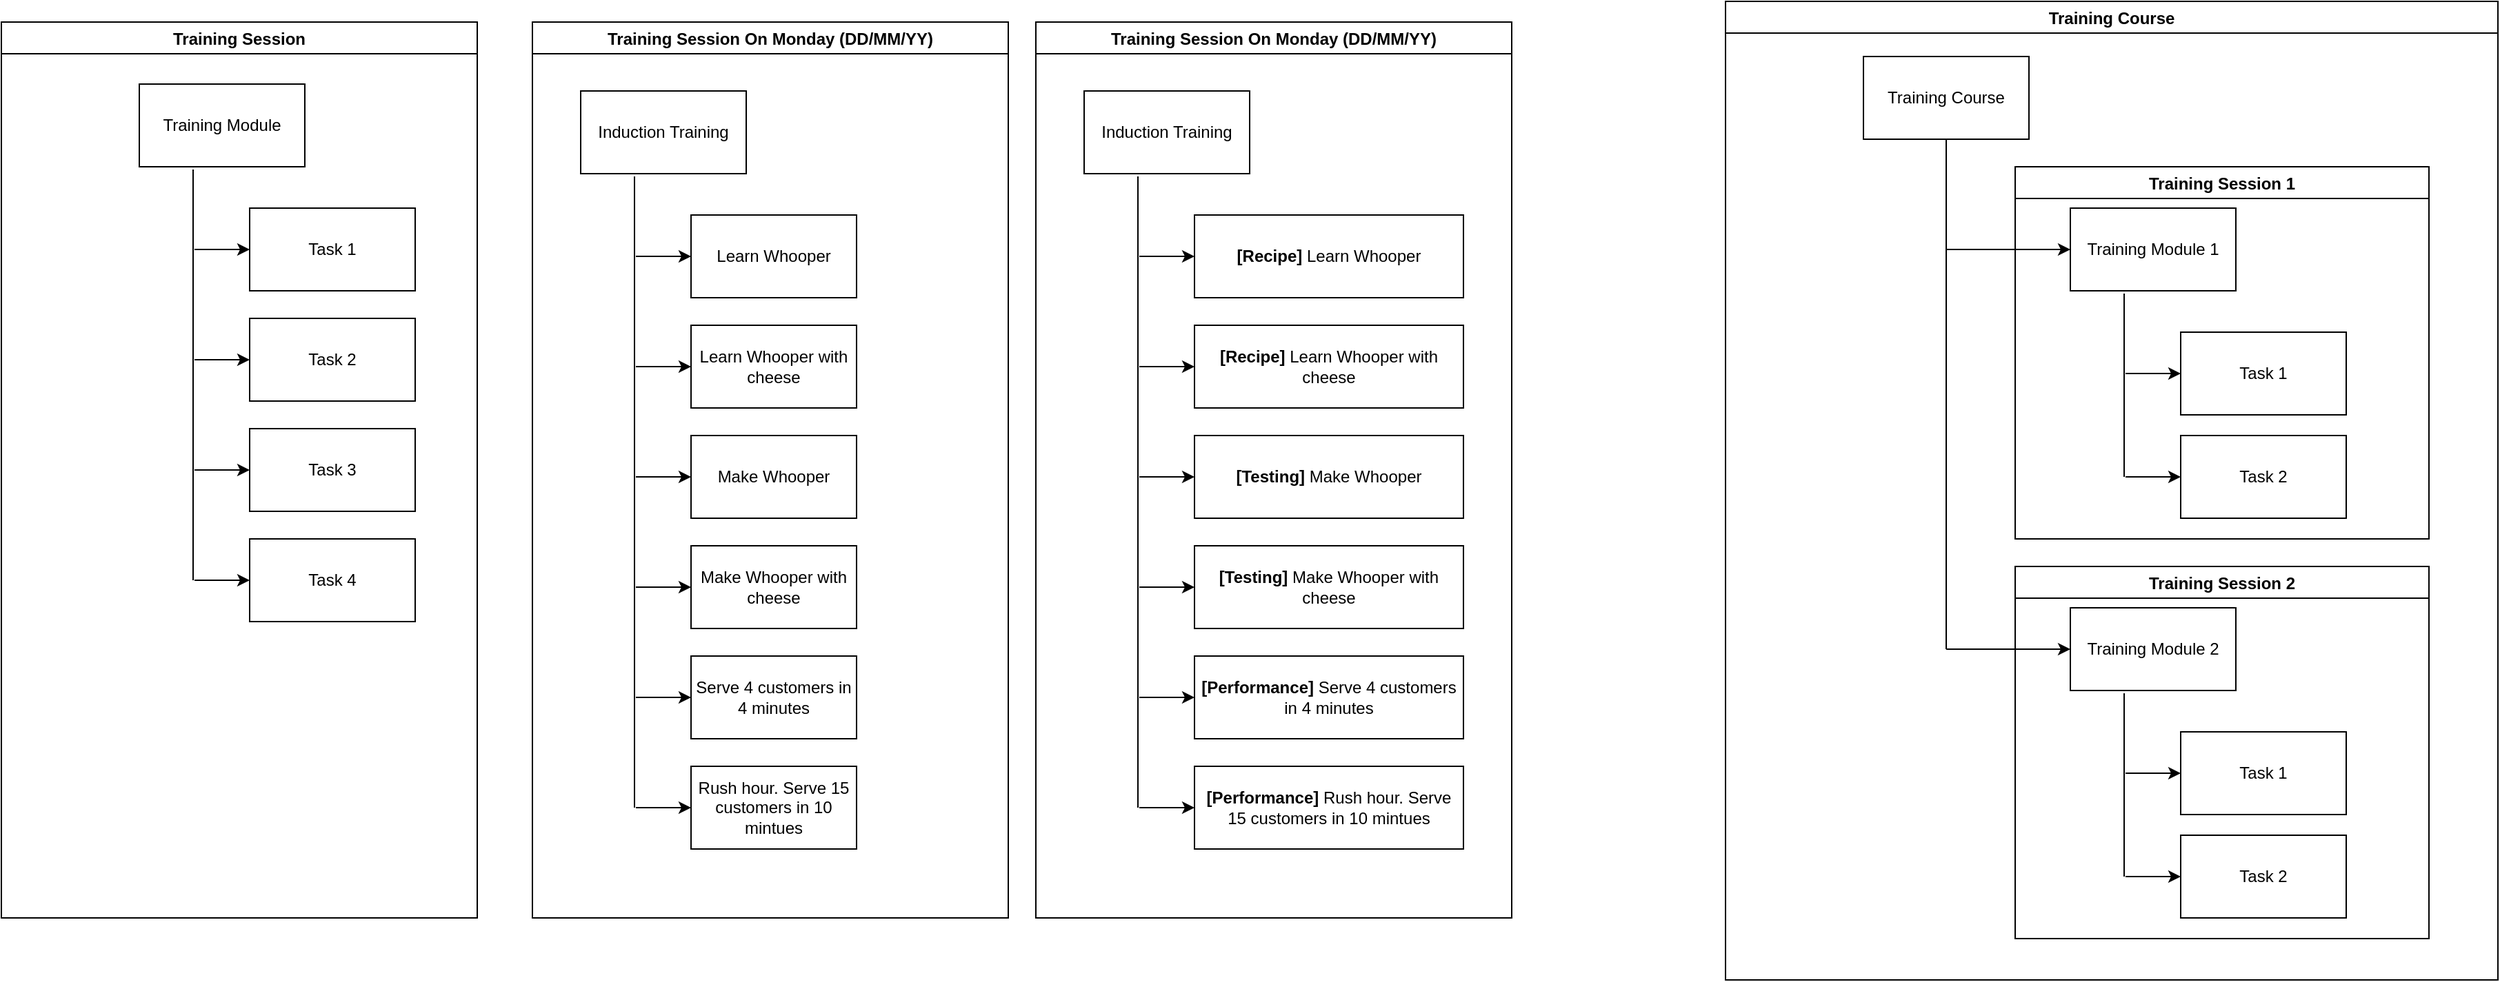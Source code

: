 <mxfile version="14.6.6" type="google" pages="2"><diagram id="1hobaznEfUaP74dk8h9I" name="Training Structure"><mxGraphModel dx="1673" dy="896" grid="1" gridSize="10" guides="1" tooltips="1" connect="1" arrows="1" fold="1" page="1" pageScale="1" pageWidth="850" pageHeight="1100" math="0" shadow="0"><root><mxCell id="0"/><mxCell id="1" parent="0"/><mxCell id="EHUDh-WfIzJsCBd-POkv-1" value="Training Module" style="rounded=0;whiteSpace=wrap;html=1;" parent="1" vertex="1"><mxGeometry x="140" y="250" width="120" height="60" as="geometry"/></mxCell><mxCell id="nPXdrbMJtMetCZ8ZIt15-2" value="Task 1" style="rounded=0;whiteSpace=wrap;html=1;" parent="1" vertex="1"><mxGeometry x="220" y="340" width="120" height="60" as="geometry"/></mxCell><mxCell id="nPXdrbMJtMetCZ8ZIt15-3" value="" style="endArrow=none;html=1;entryX=0.325;entryY=1.033;entryDx=0;entryDy=0;entryPerimeter=0;" parent="1" target="EHUDh-WfIzJsCBd-POkv-1" edge="1"><mxGeometry width="50" height="50" relative="1" as="geometry"><mxPoint x="179" y="610" as="sourcePoint"/><mxPoint x="210" y="320" as="targetPoint"/></mxGeometry></mxCell><mxCell id="nPXdrbMJtMetCZ8ZIt15-4" value="" style="endArrow=classic;html=1;entryX=0;entryY=0.5;entryDx=0;entryDy=0;" parent="1" target="nPXdrbMJtMetCZ8ZIt15-2" edge="1"><mxGeometry width="50" height="50" relative="1" as="geometry"><mxPoint x="180" y="370" as="sourcePoint"/><mxPoint x="220" y="370" as="targetPoint"/></mxGeometry></mxCell><mxCell id="nPXdrbMJtMetCZ8ZIt15-5" value="Task 2" style="rounded=0;whiteSpace=wrap;html=1;" parent="1" vertex="1"><mxGeometry x="220" y="420" width="120" height="60" as="geometry"/></mxCell><mxCell id="nPXdrbMJtMetCZ8ZIt15-6" value="" style="endArrow=classic;html=1;entryX=0;entryY=0.5;entryDx=0;entryDy=0;" parent="1" target="nPXdrbMJtMetCZ8ZIt15-5" edge="1"><mxGeometry width="50" height="50" relative="1" as="geometry"><mxPoint x="180" y="450" as="sourcePoint"/><mxPoint x="220" y="450" as="targetPoint"/></mxGeometry></mxCell><mxCell id="nPXdrbMJtMetCZ8ZIt15-7" value="Task 3" style="rounded=0;whiteSpace=wrap;html=1;" parent="1" vertex="1"><mxGeometry x="220" y="500" width="120" height="60" as="geometry"/></mxCell><mxCell id="nPXdrbMJtMetCZ8ZIt15-8" value="" style="endArrow=classic;html=1;entryX=0;entryY=0.5;entryDx=0;entryDy=0;" parent="1" target="nPXdrbMJtMetCZ8ZIt15-7" edge="1"><mxGeometry width="50" height="50" relative="1" as="geometry"><mxPoint x="180" y="530" as="sourcePoint"/><mxPoint x="220" y="530" as="targetPoint"/></mxGeometry></mxCell><mxCell id="nPXdrbMJtMetCZ8ZIt15-9" value="Task 4" style="rounded=0;whiteSpace=wrap;html=1;" parent="1" vertex="1"><mxGeometry x="220" y="580" width="120" height="60" as="geometry"/></mxCell><mxCell id="nPXdrbMJtMetCZ8ZIt15-10" value="" style="endArrow=classic;html=1;entryX=0;entryY=0.5;entryDx=0;entryDy=0;" parent="1" target="nPXdrbMJtMetCZ8ZIt15-9" edge="1"><mxGeometry width="50" height="50" relative="1" as="geometry"><mxPoint x="180" y="610" as="sourcePoint"/><mxPoint x="220" y="610" as="targetPoint"/></mxGeometry></mxCell><mxCell id="nPXdrbMJtMetCZ8ZIt15-13" value="Induction Training" style="rounded=0;whiteSpace=wrap;html=1;" parent="1" vertex="1"><mxGeometry x="460" y="255" width="120" height="60" as="geometry"/></mxCell><mxCell id="nPXdrbMJtMetCZ8ZIt15-14" value="Learn Whooper" style="rounded=0;whiteSpace=wrap;html=1;" parent="1" vertex="1"><mxGeometry x="540" y="345" width="120" height="60" as="geometry"/></mxCell><mxCell id="nPXdrbMJtMetCZ8ZIt15-15" value="" style="endArrow=none;html=1;entryX=0.325;entryY=1.033;entryDx=0;entryDy=0;entryPerimeter=0;" parent="1" target="nPXdrbMJtMetCZ8ZIt15-13" edge="1"><mxGeometry width="50" height="50" relative="1" as="geometry"><mxPoint x="499" y="775" as="sourcePoint"/><mxPoint x="530" y="325" as="targetPoint"/></mxGeometry></mxCell><mxCell id="nPXdrbMJtMetCZ8ZIt15-16" value="" style="endArrow=classic;html=1;entryX=0;entryY=0.5;entryDx=0;entryDy=0;" parent="1" target="nPXdrbMJtMetCZ8ZIt15-14" edge="1"><mxGeometry width="50" height="50" relative="1" as="geometry"><mxPoint x="500" y="375" as="sourcePoint"/><mxPoint x="540" y="375" as="targetPoint"/></mxGeometry></mxCell><mxCell id="nPXdrbMJtMetCZ8ZIt15-17" value="Learn Whooper with cheese" style="rounded=0;whiteSpace=wrap;html=1;" parent="1" vertex="1"><mxGeometry x="540" y="425" width="120" height="60" as="geometry"/></mxCell><mxCell id="nPXdrbMJtMetCZ8ZIt15-18" value="" style="endArrow=classic;html=1;entryX=0;entryY=0.5;entryDx=0;entryDy=0;" parent="1" target="nPXdrbMJtMetCZ8ZIt15-17" edge="1"><mxGeometry width="50" height="50" relative="1" as="geometry"><mxPoint x="500" y="455" as="sourcePoint"/><mxPoint x="540" y="455" as="targetPoint"/></mxGeometry></mxCell><mxCell id="nPXdrbMJtMetCZ8ZIt15-19" value="Make Whooper" style="rounded=0;whiteSpace=wrap;html=1;" parent="1" vertex="1"><mxGeometry x="540" y="505" width="120" height="60" as="geometry"/></mxCell><mxCell id="nPXdrbMJtMetCZ8ZIt15-20" value="" style="endArrow=classic;html=1;entryX=0;entryY=0.5;entryDx=0;entryDy=0;" parent="1" target="nPXdrbMJtMetCZ8ZIt15-19" edge="1"><mxGeometry width="50" height="50" relative="1" as="geometry"><mxPoint x="500" y="535" as="sourcePoint"/><mxPoint x="540" y="535" as="targetPoint"/></mxGeometry></mxCell><mxCell id="nPXdrbMJtMetCZ8ZIt15-21" value="Make Whooper with cheese" style="rounded=0;whiteSpace=wrap;html=1;" parent="1" vertex="1"><mxGeometry x="540" y="585" width="120" height="60" as="geometry"/></mxCell><mxCell id="nPXdrbMJtMetCZ8ZIt15-22" value="" style="endArrow=classic;html=1;entryX=0;entryY=0.5;entryDx=0;entryDy=0;" parent="1" target="nPXdrbMJtMetCZ8ZIt15-21" edge="1"><mxGeometry width="50" height="50" relative="1" as="geometry"><mxPoint x="500" y="615" as="sourcePoint"/><mxPoint x="540" y="615" as="targetPoint"/></mxGeometry></mxCell><mxCell id="nPXdrbMJtMetCZ8ZIt15-23" value="Serve 4 customers in 4 minutes" style="rounded=0;whiteSpace=wrap;html=1;" parent="1" vertex="1"><mxGeometry x="540" y="665" width="120" height="60" as="geometry"/></mxCell><mxCell id="nPXdrbMJtMetCZ8ZIt15-24" value="" style="endArrow=classic;html=1;entryX=0;entryY=0.5;entryDx=0;entryDy=0;" parent="1" target="nPXdrbMJtMetCZ8ZIt15-23" edge="1"><mxGeometry width="50" height="50" relative="1" as="geometry"><mxPoint x="500" y="695" as="sourcePoint"/><mxPoint x="540" y="695" as="targetPoint"/></mxGeometry></mxCell><mxCell id="nPXdrbMJtMetCZ8ZIt15-25" value="Rush hour. Serve 15 customers in 10 mintues" style="rounded=0;whiteSpace=wrap;html=1;" parent="1" vertex="1"><mxGeometry x="540" y="745" width="120" height="60" as="geometry"/></mxCell><mxCell id="nPXdrbMJtMetCZ8ZIt15-26" value="" style="endArrow=classic;html=1;entryX=0;entryY=0.5;entryDx=0;entryDy=0;" parent="1" target="nPXdrbMJtMetCZ8ZIt15-25" edge="1"><mxGeometry width="50" height="50" relative="1" as="geometry"><mxPoint x="500" y="775" as="sourcePoint"/><mxPoint x="540" y="775" as="targetPoint"/></mxGeometry></mxCell><mxCell id="nPXdrbMJtMetCZ8ZIt15-27" value="Training Session On Monday (DD/MM/YY)" style="swimlane;startSize=23;" parent="1" vertex="1"><mxGeometry x="425" y="205" width="345" height="650" as="geometry"/></mxCell><mxCell id="nPXdrbMJtMetCZ8ZIt15-28" value="Training Session" style="swimlane;" parent="1" vertex="1"><mxGeometry x="40" y="205" width="345" height="650" as="geometry"/></mxCell><mxCell id="cVWDLPCIQK6J2dvoNl2c-11" value="Training Course" style="swimlane;startSize=23;" parent="1" vertex="1"><mxGeometry x="1290" y="190" width="560" height="710" as="geometry"/></mxCell><mxCell id="cVWDLPCIQK6J2dvoNl2c-3" value="" style="endArrow=none;html=1;entryX=0.325;entryY=1.033;entryDx=0;entryDy=0;entryPerimeter=0;" parent="cVWDLPCIQK6J2dvoNl2c-11" target="cVWDLPCIQK6J2dvoNl2c-1" edge="1"><mxGeometry width="50" height="50" relative="1" as="geometry"><mxPoint x="289" y="345" as="sourcePoint"/><mxPoint x="320" y="220" as="targetPoint"/></mxGeometry></mxCell><mxCell id="cVWDLPCIQK6J2dvoNl2c-4" value="" style="endArrow=classic;html=1;entryX=0;entryY=0.5;entryDx=0;entryDy=0;" parent="cVWDLPCIQK6J2dvoNl2c-11" target="cVWDLPCIQK6J2dvoNl2c-2" edge="1"><mxGeometry width="50" height="50" relative="1" as="geometry"><mxPoint x="290" y="270" as="sourcePoint"/><mxPoint x="330" y="270" as="targetPoint"/></mxGeometry></mxCell><mxCell id="cVWDLPCIQK6J2dvoNl2c-6" value="" style="endArrow=classic;html=1;entryX=0;entryY=0.5;entryDx=0;entryDy=0;" parent="cVWDLPCIQK6J2dvoNl2c-11" target="cVWDLPCIQK6J2dvoNl2c-5" edge="1"><mxGeometry width="50" height="50" relative="1" as="geometry"><mxPoint x="290" y="345" as="sourcePoint"/><mxPoint x="330" y="345" as="targetPoint"/></mxGeometry></mxCell><mxCell id="cVWDLPCIQK6J2dvoNl2c-1" value="Training Module 1" style="rounded=0;whiteSpace=wrap;html=1;" parent="cVWDLPCIQK6J2dvoNl2c-11" vertex="1"><mxGeometry x="250" y="150" width="120" height="60" as="geometry"/></mxCell><mxCell id="cVWDLPCIQK6J2dvoNl2c-2" value="Task 1" style="rounded=0;whiteSpace=wrap;html=1;" parent="cVWDLPCIQK6J2dvoNl2c-11" vertex="1"><mxGeometry x="330" y="240" width="120" height="60" as="geometry"/></mxCell><mxCell id="cVWDLPCIQK6J2dvoNl2c-5" value="Task 2" style="rounded=0;whiteSpace=wrap;html=1;" parent="cVWDLPCIQK6J2dvoNl2c-11" vertex="1"><mxGeometry x="330" y="315" width="120" height="60" as="geometry"/></mxCell><mxCell id="cVWDLPCIQK6J2dvoNl2c-14" value="" style="endArrow=none;html=1;entryX=0.325;entryY=1.033;entryDx=0;entryDy=0;entryPerimeter=0;" parent="cVWDLPCIQK6J2dvoNl2c-11" target="cVWDLPCIQK6J2dvoNl2c-17" edge="1"><mxGeometry width="50" height="50" relative="1" as="geometry"><mxPoint x="289" y="635" as="sourcePoint"/><mxPoint x="-830" y="200" as="targetPoint"/></mxGeometry></mxCell><mxCell id="cVWDLPCIQK6J2dvoNl2c-15" value="" style="endArrow=classic;html=1;entryX=0;entryY=0.5;entryDx=0;entryDy=0;" parent="cVWDLPCIQK6J2dvoNl2c-11" target="cVWDLPCIQK6J2dvoNl2c-18" edge="1"><mxGeometry width="50" height="50" relative="1" as="geometry"><mxPoint x="290" y="560" as="sourcePoint"/><mxPoint x="-820" y="250" as="targetPoint"/></mxGeometry></mxCell><mxCell id="cVWDLPCIQK6J2dvoNl2c-16" value="" style="endArrow=classic;html=1;entryX=0;entryY=0.5;entryDx=0;entryDy=0;" parent="cVWDLPCIQK6J2dvoNl2c-11" target="cVWDLPCIQK6J2dvoNl2c-19" edge="1"><mxGeometry width="50" height="50" relative="1" as="geometry"><mxPoint x="290" y="635" as="sourcePoint"/><mxPoint x="-820" y="325" as="targetPoint"/></mxGeometry></mxCell><mxCell id="cVWDLPCIQK6J2dvoNl2c-17" value="Training Module 2" style="rounded=0;whiteSpace=wrap;html=1;" parent="cVWDLPCIQK6J2dvoNl2c-11" vertex="1"><mxGeometry x="250" y="440" width="120" height="60" as="geometry"/></mxCell><mxCell id="cVWDLPCIQK6J2dvoNl2c-18" value="Task 1" style="rounded=0;whiteSpace=wrap;html=1;" parent="cVWDLPCIQK6J2dvoNl2c-11" vertex="1"><mxGeometry x="330" y="530" width="120" height="60" as="geometry"/></mxCell><mxCell id="cVWDLPCIQK6J2dvoNl2c-19" value="Task 2" style="rounded=0;whiteSpace=wrap;html=1;" parent="cVWDLPCIQK6J2dvoNl2c-11" vertex="1"><mxGeometry x="330" y="605" width="120" height="60" as="geometry"/></mxCell><mxCell id="cVWDLPCIQK6J2dvoNl2c-20" value="Training Course" style="rounded=0;whiteSpace=wrap;html=1;" parent="cVWDLPCIQK6J2dvoNl2c-11" vertex="1"><mxGeometry x="100" y="40" width="120" height="60" as="geometry"/></mxCell><mxCell id="cVWDLPCIQK6J2dvoNl2c-22" value="" style="endArrow=classic;html=1;entryX=0;entryY=0.5;entryDx=0;entryDy=0;" parent="cVWDLPCIQK6J2dvoNl2c-11" target="cVWDLPCIQK6J2dvoNl2c-17" edge="1"><mxGeometry width="50" height="50" relative="1" as="geometry"><mxPoint x="160" y="470" as="sourcePoint"/><mxPoint x="220" y="430" as="targetPoint"/></mxGeometry></mxCell><mxCell id="cVWDLPCIQK6J2dvoNl2c-23" value="" style="endArrow=classic;html=1;entryX=0;entryY=0.5;entryDx=0;entryDy=0;" parent="cVWDLPCIQK6J2dvoNl2c-11" target="cVWDLPCIQK6J2dvoNl2c-1" edge="1"><mxGeometry width="50" height="50" relative="1" as="geometry"><mxPoint x="160" y="180" as="sourcePoint"/><mxPoint x="240" y="150" as="targetPoint"/></mxGeometry></mxCell><mxCell id="cVWDLPCIQK6J2dvoNl2c-24" value="Training Session 1" style="swimlane;startSize=23;" parent="cVWDLPCIQK6J2dvoNl2c-11" vertex="1"><mxGeometry x="210" y="120" width="300" height="270" as="geometry"/></mxCell><mxCell id="cVWDLPCIQK6J2dvoNl2c-40" value="Training Session 2" style="swimlane;startSize=23;" parent="cVWDLPCIQK6J2dvoNl2c-11" vertex="1"><mxGeometry x="210" y="410" width="300" height="270" as="geometry"/></mxCell><mxCell id="cVWDLPCIQK6J2dvoNl2c-21" style="edgeStyle=none;rounded=0;orthogonalLoop=1;jettySize=auto;html=1;startArrow=none;startFill=0;endArrow=none;endFill=0;" parent="1" source="cVWDLPCIQK6J2dvoNl2c-20" edge="1"><mxGeometry relative="1" as="geometry"><mxPoint x="1450" y="660" as="targetPoint"/></mxGeometry></mxCell><mxCell id="cVWDLPCIQK6J2dvoNl2c-41" value="Induction Training" style="rounded=0;whiteSpace=wrap;html=1;" parent="1" vertex="1"><mxGeometry x="825" y="255" width="120" height="60" as="geometry"/></mxCell><mxCell id="cVWDLPCIQK6J2dvoNl2c-42" value="&lt;b&gt;[Recipe]&lt;/b&gt; Learn Whooper" style="rounded=0;whiteSpace=wrap;html=1;" parent="1" vertex="1"><mxGeometry x="905" y="345" width="195" height="60" as="geometry"/></mxCell><mxCell id="cVWDLPCIQK6J2dvoNl2c-43" value="" style="endArrow=none;html=1;entryX=0.325;entryY=1.033;entryDx=0;entryDy=0;entryPerimeter=0;" parent="1" target="cVWDLPCIQK6J2dvoNl2c-41" edge="1"><mxGeometry width="50" height="50" relative="1" as="geometry"><mxPoint x="864" y="775" as="sourcePoint"/><mxPoint x="895" y="325" as="targetPoint"/></mxGeometry></mxCell><mxCell id="cVWDLPCIQK6J2dvoNl2c-44" value="" style="endArrow=classic;html=1;entryX=0;entryY=0.5;entryDx=0;entryDy=0;" parent="1" target="cVWDLPCIQK6J2dvoNl2c-42" edge="1"><mxGeometry width="50" height="50" relative="1" as="geometry"><mxPoint x="865" y="375" as="sourcePoint"/><mxPoint x="905" y="375" as="targetPoint"/></mxGeometry></mxCell><mxCell id="cVWDLPCIQK6J2dvoNl2c-45" value="&lt;b&gt;[Recipe]&lt;/b&gt; Learn Whooper with cheese" style="rounded=0;whiteSpace=wrap;html=1;" parent="1" vertex="1"><mxGeometry x="905" y="425" width="195" height="60" as="geometry"/></mxCell><mxCell id="cVWDLPCIQK6J2dvoNl2c-46" value="" style="endArrow=classic;html=1;entryX=0;entryY=0.5;entryDx=0;entryDy=0;" parent="1" target="cVWDLPCIQK6J2dvoNl2c-45" edge="1"><mxGeometry width="50" height="50" relative="1" as="geometry"><mxPoint x="865" y="455" as="sourcePoint"/><mxPoint x="905" y="455" as="targetPoint"/></mxGeometry></mxCell><mxCell id="cVWDLPCIQK6J2dvoNl2c-47" value="&lt;b&gt;[Testing]&lt;/b&gt; Make Whooper" style="rounded=0;whiteSpace=wrap;html=1;" parent="1" vertex="1"><mxGeometry x="905" y="505" width="195" height="60" as="geometry"/></mxCell><mxCell id="cVWDLPCIQK6J2dvoNl2c-48" value="" style="endArrow=classic;html=1;entryX=0;entryY=0.5;entryDx=0;entryDy=0;" parent="1" target="cVWDLPCIQK6J2dvoNl2c-47" edge="1"><mxGeometry width="50" height="50" relative="1" as="geometry"><mxPoint x="865" y="535" as="sourcePoint"/><mxPoint x="905" y="535" as="targetPoint"/></mxGeometry></mxCell><mxCell id="cVWDLPCIQK6J2dvoNl2c-49" value="&lt;b&gt;[Testing]&lt;/b&gt; Make Whooper with cheese" style="rounded=0;whiteSpace=wrap;html=1;" parent="1" vertex="1"><mxGeometry x="905" y="585" width="195" height="60" as="geometry"/></mxCell><mxCell id="cVWDLPCIQK6J2dvoNl2c-50" value="" style="endArrow=classic;html=1;entryX=0;entryY=0.5;entryDx=0;entryDy=0;" parent="1" target="cVWDLPCIQK6J2dvoNl2c-49" edge="1"><mxGeometry width="50" height="50" relative="1" as="geometry"><mxPoint x="865" y="615" as="sourcePoint"/><mxPoint x="905" y="615" as="targetPoint"/></mxGeometry></mxCell><mxCell id="cVWDLPCIQK6J2dvoNl2c-51" value="&lt;b&gt;[Performance]&lt;/b&gt; Serve 4 customers in 4 minutes" style="rounded=0;whiteSpace=wrap;html=1;" parent="1" vertex="1"><mxGeometry x="905" y="665" width="195" height="60" as="geometry"/></mxCell><mxCell id="cVWDLPCIQK6J2dvoNl2c-52" value="" style="endArrow=classic;html=1;entryX=0;entryY=0.5;entryDx=0;entryDy=0;" parent="1" target="cVWDLPCIQK6J2dvoNl2c-51" edge="1"><mxGeometry width="50" height="50" relative="1" as="geometry"><mxPoint x="865" y="695" as="sourcePoint"/><mxPoint x="905" y="695" as="targetPoint"/></mxGeometry></mxCell><mxCell id="cVWDLPCIQK6J2dvoNl2c-53" value="&lt;b&gt;[Performance]&lt;/b&gt; Rush hour. Serve 15 customers in 10 mintues" style="rounded=0;whiteSpace=wrap;html=1;" parent="1" vertex="1"><mxGeometry x="905" y="745" width="195" height="60" as="geometry"/></mxCell><mxCell id="cVWDLPCIQK6J2dvoNl2c-54" value="" style="endArrow=classic;html=1;entryX=0;entryY=0.5;entryDx=0;entryDy=0;" parent="1" target="cVWDLPCIQK6J2dvoNl2c-53" edge="1"><mxGeometry width="50" height="50" relative="1" as="geometry"><mxPoint x="865" y="775" as="sourcePoint"/><mxPoint x="905" y="775" as="targetPoint"/></mxGeometry></mxCell><mxCell id="cVWDLPCIQK6J2dvoNl2c-55" value="Training Session On Monday (DD/MM/YY)" style="swimlane;startSize=23;" parent="1" vertex="1"><mxGeometry x="790" y="205" width="345" height="650" as="geometry"/></mxCell></root></mxGraphModel></diagram><diagram id="KXVA0tmRqM0skUQKx79B" name="Conceptual Architecture"><mxGraphModel dx="572" dy="762" grid="1" gridSize="10" guides="1" tooltips="1" connect="1" arrows="1" fold="1" page="1" pageScale="1" pageWidth="850" pageHeight="1100" math="0" shadow="0"><root><mxCell id="zplaZii78qEG7b4mOkRO-0"/><mxCell id="zplaZii78qEG7b4mOkRO-1" parent="zplaZii78qEG7b4mOkRO-0"/><mxCell id="zplaZii78qEG7b4mOkRO-2" style="edgeStyle=orthogonalEdgeStyle;rounded=0;orthogonalLoop=1;jettySize=auto;html=1;endArrow=none;endFill=0;startArrow=none;" parent="zplaZii78qEG7b4mOkRO-1" source="zplaZii78qEG7b4mOkRO-26" target="zplaZii78qEG7b4mOkRO-8" edge="1"><mxGeometry relative="1" as="geometry"/></mxCell><mxCell id="zplaZii78qEG7b4mOkRO-3" style="edgeStyle=none;rounded=0;orthogonalLoop=1;jettySize=auto;html=1;entryX=1;entryY=0.5;entryDx=0;entryDy=0;startArrow=none;startFill=0;endArrow=none;endFill=0;" parent="zplaZii78qEG7b4mOkRO-1" source="zplaZii78qEG7b4mOkRO-5" target="zplaZii78qEG7b4mOkRO-25" edge="1"><mxGeometry relative="1" as="geometry"/></mxCell><mxCell id="zplaZii78qEG7b4mOkRO-4" style="edgeStyle=none;rounded=0;orthogonalLoop=1;jettySize=auto;html=1;entryX=1;entryY=0.5;entryDx=0;entryDy=0;startArrow=none;startFill=0;endArrow=none;endFill=0;exitX=0.5;exitY=0;exitDx=0;exitDy=0;" parent="zplaZii78qEG7b4mOkRO-1" source="zplaZii78qEG7b4mOkRO-5" target="zplaZii78qEG7b4mOkRO-21" edge="1"><mxGeometry relative="1" as="geometry"/></mxCell><mxCell id="zplaZii78qEG7b4mOkRO-5" value="Training Session" style="rounded=0;whiteSpace=wrap;html=1;" parent="zplaZii78qEG7b4mOkRO-1" vertex="1"><mxGeometry x="1440" y="500" width="120" height="60" as="geometry"/></mxCell><mxCell id="zplaZii78qEG7b4mOkRO-6" value="&lt;b&gt;&lt;font style=&quot;font-size: 28px&quot;&gt;Conceptual Architecture&lt;/font&gt;&lt;/b&gt;" style="text;html=1;align=center;verticalAlign=middle;resizable=0;points=[];autosize=1;strokeColor=none;" parent="zplaZii78qEG7b4mOkRO-1" vertex="1"><mxGeometry x="1090" y="255" width="340" height="20" as="geometry"/></mxCell><mxCell id="zplaZii78qEG7b4mOkRO-7" style="edgeStyle=orthogonalEdgeStyle;rounded=0;orthogonalLoop=1;jettySize=auto;html=1;endArrow=none;endFill=0;" parent="zplaZii78qEG7b4mOkRO-1" source="zplaZii78qEG7b4mOkRO-8" target="zplaZii78qEG7b4mOkRO-11" edge="1"><mxGeometry relative="1" as="geometry"/></mxCell><mxCell id="zplaZii78qEG7b4mOkRO-8" value="Training Module" style="rounded=0;whiteSpace=wrap;html=1;" parent="zplaZii78qEG7b4mOkRO-1" vertex="1"><mxGeometry x="1440" y="640" width="120" height="60" as="geometry"/></mxCell><mxCell id="zplaZii78qEG7b4mOkRO-9" style="edgeStyle=none;rounded=0;orthogonalLoop=1;jettySize=auto;html=1;startArrow=none;startFill=0;endArrow=none;endFill=0;" parent="zplaZii78qEG7b4mOkRO-1" source="zplaZii78qEG7b4mOkRO-11" edge="1"><mxGeometry relative="1" as="geometry"><mxPoint x="1350" y="820" as="targetPoint"/></mxGeometry></mxCell><mxCell id="zplaZii78qEG7b4mOkRO-10" style="edgeStyle=none;rounded=0;orthogonalLoop=1;jettySize=auto;html=1;startArrow=none;startFill=0;endArrow=none;endFill=0;" parent="zplaZii78qEG7b4mOkRO-1" source="zplaZii78qEG7b4mOkRO-48" target="zplaZii78qEG7b4mOkRO-42" edge="1"><mxGeometry relative="1" as="geometry"/></mxCell><mxCell id="Nt-iN5XVpilfzrOoteP--0" style="edgeStyle=orthogonalEdgeStyle;rounded=0;orthogonalLoop=1;jettySize=auto;html=1;endArrow=none;endFill=0;strokeColor=#000000;" edge="1" parent="zplaZii78qEG7b4mOkRO-1" source="zplaZii78qEG7b4mOkRO-11" target="e3MGcAMJvwSg1LXM6xDq-1"><mxGeometry relative="1" as="geometry"/></mxCell><mxCell id="zplaZii78qEG7b4mOkRO-11" value="Tasks" style="rounded=0;whiteSpace=wrap;html=1;" parent="zplaZii78qEG7b4mOkRO-1" vertex="1"><mxGeometry x="1440" y="790" width="120" height="60" as="geometry"/></mxCell><mxCell id="zplaZii78qEG7b4mOkRO-12" value="1" style="text;html=1;align=center;verticalAlign=middle;resizable=0;points=[];autosize=1;strokeColor=none;" parent="zplaZii78qEG7b4mOkRO-1" vertex="1"><mxGeometry x="1500" y="560" width="20" height="20" as="geometry"/></mxCell><mxCell id="zplaZii78qEG7b4mOkRO-13" value="N" style="text;html=1;align=center;verticalAlign=middle;resizable=0;points=[];autosize=1;strokeColor=none;" parent="zplaZii78qEG7b4mOkRO-1" vertex="1"><mxGeometry x="1500" y="770" width="20" height="20" as="geometry"/></mxCell><mxCell id="zplaZii78qEG7b4mOkRO-14" value="1" style="text;html=1;align=center;verticalAlign=middle;resizable=0;points=[];autosize=1;strokeColor=none;" parent="zplaZii78qEG7b4mOkRO-1" vertex="1"><mxGeometry x="1500" y="700" width="20" height="20" as="geometry"/></mxCell><mxCell id="zplaZii78qEG7b4mOkRO-15" style="rounded=0;orthogonalLoop=1;jettySize=auto;html=1;entryX=0.5;entryY=1;entryDx=0;entryDy=0;endArrow=classic;endFill=1;startArrow=none;startFill=0;exitX=0;exitY=0.5;exitDx=0;exitDy=0;" parent="zplaZii78qEG7b4mOkRO-1" source="zplaZii78qEG7b4mOkRO-17" target="zplaZii78qEG7b4mOkRO-19" edge="1"><mxGeometry relative="1" as="geometry"/></mxCell><mxCell id="zplaZii78qEG7b4mOkRO-16" style="edgeStyle=orthogonalEdgeStyle;rounded=0;orthogonalLoop=1;jettySize=auto;html=1;endArrow=none;endFill=0;" parent="zplaZii78qEG7b4mOkRO-1" source="zplaZii78qEG7b4mOkRO-17" target="zplaZii78qEG7b4mOkRO-5" edge="1"><mxGeometry relative="1" as="geometry"/></mxCell><mxCell id="zplaZii78qEG7b4mOkRO-17" value="Employee" style="rounded=0;whiteSpace=wrap;html=1;" parent="zplaZii78qEG7b4mOkRO-1" vertex="1"><mxGeometry x="1200" y="500" width="120" height="60" as="geometry"/></mxCell><mxCell id="zplaZii78qEG7b4mOkRO-18" style="edgeStyle=none;rounded=0;orthogonalLoop=1;jettySize=auto;html=1;startArrow=none;startFill=0;endArrow=none;endFill=0;" parent="zplaZii78qEG7b4mOkRO-1" source="zplaZii78qEG7b4mOkRO-19" target="zplaZii78qEG7b4mOkRO-51" edge="1"><mxGeometry relative="1" as="geometry"/></mxCell><mxCell id="zplaZii78qEG7b4mOkRO-19" value="User" style="whiteSpace=wrap;html=1;" parent="zplaZii78qEG7b4mOkRO-1" vertex="1"><mxGeometry x="1050" y="400" width="120" height="60" as="geometry"/></mxCell><mxCell id="zplaZii78qEG7b4mOkRO-20" style="rounded=0;orthogonalLoop=1;jettySize=auto;html=1;endArrow=classicThin;endFill=1;entryX=0.5;entryY=0;entryDx=0;entryDy=0;exitX=0;exitY=0.5;exitDx=0;exitDy=0;" parent="zplaZii78qEG7b4mOkRO-1" source="zplaZii78qEG7b4mOkRO-21" target="zplaZii78qEG7b4mOkRO-19" edge="1"><mxGeometry relative="1" as="geometry"/></mxCell><mxCell id="zplaZii78qEG7b4mOkRO-21" value="Supervisor" style="whiteSpace=wrap;html=1;" parent="zplaZii78qEG7b4mOkRO-1" vertex="1"><mxGeometry x="1190" y="300" width="120" height="60" as="geometry"/></mxCell><mxCell id="zplaZii78qEG7b4mOkRO-22" value="1" style="text;html=1;align=center;verticalAlign=middle;resizable=0;points=[];autosize=1;strokeColor=none;" parent="zplaZii78qEG7b4mOkRO-1" vertex="1"><mxGeometry x="1320" y="510" width="20" height="20" as="geometry"/></mxCell><mxCell id="zplaZii78qEG7b4mOkRO-23" value="N" style="text;html=1;align=center;verticalAlign=middle;resizable=0;points=[];autosize=1;strokeColor=none;" parent="zplaZii78qEG7b4mOkRO-1" vertex="1"><mxGeometry x="1420" y="510" width="20" height="20" as="geometry"/></mxCell><mxCell id="zplaZii78qEG7b4mOkRO-24" style="edgeStyle=none;rounded=0;orthogonalLoop=1;jettySize=auto;html=1;startArrow=none;startFill=0;endArrow=none;endFill=0;" parent="zplaZii78qEG7b4mOkRO-1" source="zplaZii78qEG7b4mOkRO-25" target="zplaZii78qEG7b4mOkRO-42" edge="1"><mxGeometry relative="1" as="geometry"/></mxCell><mxCell id="zplaZii78qEG7b4mOkRO-25" value="Training Result" style="rounded=0;whiteSpace=wrap;html=1;" parent="zplaZii78qEG7b4mOkRO-1" vertex="1"><mxGeometry x="1670" y="500" width="120" height="60" as="geometry"/></mxCell><mxCell id="zplaZii78qEG7b4mOkRO-26" value="1" style="text;html=1;align=center;verticalAlign=middle;resizable=0;points=[];autosize=1;strokeColor=none;" parent="zplaZii78qEG7b4mOkRO-1" vertex="1"><mxGeometry x="1500" y="620" width="20" height="20" as="geometry"/></mxCell><mxCell id="zplaZii78qEG7b4mOkRO-27" value="" style="edgeStyle=orthogonalEdgeStyle;rounded=0;orthogonalLoop=1;jettySize=auto;html=1;endArrow=none;endFill=0;" parent="zplaZii78qEG7b4mOkRO-1" source="zplaZii78qEG7b4mOkRO-5" target="zplaZii78qEG7b4mOkRO-8" edge="1"><mxGeometry relative="1" as="geometry"><mxPoint x="1500" y="560" as="sourcePoint"/><mxPoint x="1500" y="640" as="targetPoint"/></mxGeometry></mxCell><mxCell id="zplaZii78qEG7b4mOkRO-28" value="1" style="text;html=1;align=center;verticalAlign=middle;resizable=0;points=[];autosize=1;strokeColor=none;" parent="zplaZii78qEG7b4mOkRO-1" vertex="1"><mxGeometry x="1650" y="510" width="20" height="20" as="geometry"/></mxCell><mxCell id="zplaZii78qEG7b4mOkRO-29" value="1" style="text;html=1;align=center;verticalAlign=middle;resizable=0;points=[];autosize=1;strokeColor=none;" parent="zplaZii78qEG7b4mOkRO-1" vertex="1"><mxGeometry x="1560" y="510" width="20" height="20" as="geometry"/></mxCell><mxCell id="zplaZii78qEG7b4mOkRO-30" value="1" style="text;html=1;align=center;verticalAlign=middle;resizable=0;points=[];autosize=1;strokeColor=none;" parent="zplaZii78qEG7b4mOkRO-1" vertex="1"><mxGeometry x="1310" y="320" width="20" height="20" as="geometry"/></mxCell><mxCell id="zplaZii78qEG7b4mOkRO-31" value="N" style="text;html=1;align=center;verticalAlign=middle;resizable=0;points=[];autosize=1;strokeColor=none;" parent="zplaZii78qEG7b4mOkRO-1" vertex="1"><mxGeometry x="1500" y="480" width="20" height="20" as="geometry"/></mxCell><mxCell id="zplaZii78qEG7b4mOkRO-32" value="" style="endArrow=none;html=1;" parent="zplaZii78qEG7b4mOkRO-1" edge="1"><mxGeometry width="50" height="50" relative="1" as="geometry"><mxPoint x="1350" y="900" as="sourcePoint"/><mxPoint x="1350" y="740" as="targetPoint"/></mxGeometry></mxCell><mxCell id="zplaZii78qEG7b4mOkRO-33" style="edgeStyle=none;rounded=0;orthogonalLoop=1;jettySize=auto;html=1;startArrow=none;startFill=0;endArrow=none;endFill=0;" parent="zplaZii78qEG7b4mOkRO-1" source="zplaZii78qEG7b4mOkRO-34" edge="1"><mxGeometry relative="1" as="geometry"><mxPoint x="1350" y="740" as="targetPoint"/></mxGeometry></mxCell><mxCell id="zplaZii78qEG7b4mOkRO-34" value="Recipe Task" style="rounded=0;whiteSpace=wrap;html=1;" parent="zplaZii78qEG7b4mOkRO-1" vertex="1"><mxGeometry x="1170" y="710" width="120" height="60" as="geometry"/></mxCell><mxCell id="zplaZii78qEG7b4mOkRO-35" style="edgeStyle=none;rounded=0;orthogonalLoop=1;jettySize=auto;html=1;startArrow=none;startFill=0;endArrow=none;endFill=0;" parent="zplaZii78qEG7b4mOkRO-1" source="zplaZii78qEG7b4mOkRO-36" edge="1"><mxGeometry relative="1" as="geometry"><mxPoint x="1360" y="820" as="targetPoint"/></mxGeometry></mxCell><mxCell id="zplaZii78qEG7b4mOkRO-36" value="Testing Task" style="rounded=0;whiteSpace=wrap;html=1;" parent="zplaZii78qEG7b4mOkRO-1" vertex="1"><mxGeometry x="1170" y="790" width="120" height="60" as="geometry"/></mxCell><mxCell id="zplaZii78qEG7b4mOkRO-37" style="edgeStyle=none;rounded=0;orthogonalLoop=1;jettySize=auto;html=1;startArrow=none;startFill=0;endArrow=none;endFill=0;" parent="zplaZii78qEG7b4mOkRO-1" source="zplaZii78qEG7b4mOkRO-38" edge="1"><mxGeometry relative="1" as="geometry"><mxPoint x="1350" y="900" as="targetPoint"/></mxGeometry></mxCell><mxCell id="zplaZii78qEG7b4mOkRO-38" value="Performance Test Task" style="rounded=0;whiteSpace=wrap;html=1;" parent="zplaZii78qEG7b4mOkRO-1" vertex="1"><mxGeometry x="1170" y="870" width="120" height="60" as="geometry"/></mxCell><mxCell id="zplaZii78qEG7b4mOkRO-39" style="edgeStyle=none;rounded=0;orthogonalLoop=1;jettySize=auto;html=1;startArrow=none;startFill=0;endArrow=none;endFill=0;" parent="zplaZii78qEG7b4mOkRO-1" source="zplaZii78qEG7b4mOkRO-40" edge="1"><mxGeometry relative="1" as="geometry"><mxPoint x="1650" y="890" as="targetPoint"/></mxGeometry></mxCell><mxCell id="zplaZii78qEG7b4mOkRO-40" value="Grade" style="rounded=0;whiteSpace=wrap;html=1;" parent="zplaZii78qEG7b4mOkRO-1" vertex="1"><mxGeometry x="1590" y="930" width="120" height="60" as="geometry"/></mxCell><mxCell id="zplaZii78qEG7b4mOkRO-41" style="edgeStyle=none;rounded=0;orthogonalLoop=1;jettySize=auto;html=1;startArrow=none;startFill=0;endArrow=none;endFill=0;" parent="zplaZii78qEG7b4mOkRO-1" source="zplaZii78qEG7b4mOkRO-42" edge="1"><mxGeometry relative="1" as="geometry"><mxPoint x="1730" y="890" as="targetPoint"/></mxGeometry></mxCell><mxCell id="zplaZii78qEG7b4mOkRO-42" value="Task Result" style="rounded=0;whiteSpace=wrap;html=1;" parent="zplaZii78qEG7b4mOkRO-1" vertex="1"><mxGeometry x="1670" y="790" width="120" height="60" as="geometry"/></mxCell><mxCell id="zplaZii78qEG7b4mOkRO-43" style="edgeStyle=none;rounded=0;orthogonalLoop=1;jettySize=auto;html=1;startArrow=none;startFill=0;endArrow=none;endFill=0;" parent="zplaZii78qEG7b4mOkRO-1" source="zplaZii78qEG7b4mOkRO-44" edge="1"><mxGeometry relative="1" as="geometry"><mxPoint x="1810" y="890" as="targetPoint"/></mxGeometry></mxCell><mxCell id="zplaZii78qEG7b4mOkRO-44" value="Time" style="rounded=0;whiteSpace=wrap;html=1;" parent="zplaZii78qEG7b4mOkRO-1" vertex="1"><mxGeometry x="1750" y="930" width="120" height="60" as="geometry"/></mxCell><mxCell id="zplaZii78qEG7b4mOkRO-45" value="1" style="text;html=1;align=center;verticalAlign=middle;resizable=0;points=[];autosize=1;strokeColor=none;" parent="zplaZii78qEG7b4mOkRO-1" vertex="1"><mxGeometry x="1730" y="560" width="20" height="20" as="geometry"/></mxCell><mxCell id="zplaZii78qEG7b4mOkRO-46" value="N" style="text;html=1;align=center;verticalAlign=middle;resizable=0;points=[];autosize=1;strokeColor=none;" parent="zplaZii78qEG7b4mOkRO-1" vertex="1"><mxGeometry x="1730" y="770" width="20" height="20" as="geometry"/></mxCell><mxCell id="zplaZii78qEG7b4mOkRO-47" value="1" style="text;html=1;align=center;verticalAlign=middle;resizable=0;points=[];autosize=1;strokeColor=none;" parent="zplaZii78qEG7b4mOkRO-1" vertex="1"><mxGeometry x="1560" y="800" width="20" height="20" as="geometry"/></mxCell><mxCell id="zplaZii78qEG7b4mOkRO-48" value="1" style="text;html=1;align=center;verticalAlign=middle;resizable=0;points=[];autosize=1;strokeColor=none;" parent="zplaZii78qEG7b4mOkRO-1" vertex="1"><mxGeometry x="1650" y="800" width="20" height="20" as="geometry"/></mxCell><mxCell id="zplaZii78qEG7b4mOkRO-49" value="" style="edgeStyle=none;rounded=0;orthogonalLoop=1;jettySize=auto;html=1;startArrow=none;startFill=0;endArrow=none;endFill=0;entryX=1.1;entryY=1;entryDx=0;entryDy=0;entryPerimeter=0;" parent="zplaZii78qEG7b4mOkRO-1" source="zplaZii78qEG7b4mOkRO-11" target="zplaZii78qEG7b4mOkRO-48" edge="1"><mxGeometry relative="1" as="geometry"><mxPoint x="1560" y="820" as="sourcePoint"/><mxPoint x="1670" y="820" as="targetPoint"/></mxGeometry></mxCell><mxCell id="zplaZii78qEG7b4mOkRO-50" value="" style="endArrow=none;html=1;" parent="zplaZii78qEG7b4mOkRO-1" edge="1"><mxGeometry width="50" height="50" relative="1" as="geometry"><mxPoint x="1650" y="890" as="sourcePoint"/><mxPoint x="1810" y="890" as="targetPoint"/></mxGeometry></mxCell><mxCell id="zplaZii78qEG7b4mOkRO-51" value="Profile" style="rounded=0;whiteSpace=wrap;html=1;" parent="zplaZii78qEG7b4mOkRO-1" vertex="1"><mxGeometry x="890" y="400" width="120" height="60" as="geometry"/></mxCell><mxCell id="e3MGcAMJvwSg1LXM6xDq-1" value="Recipe" style="rounded=0;whiteSpace=wrap;html=1;" vertex="1" parent="zplaZii78qEG7b4mOkRO-1"><mxGeometry x="1440" y="930" width="120" height="60" as="geometry"/></mxCell></root></mxGraphModel></diagram></mxfile>